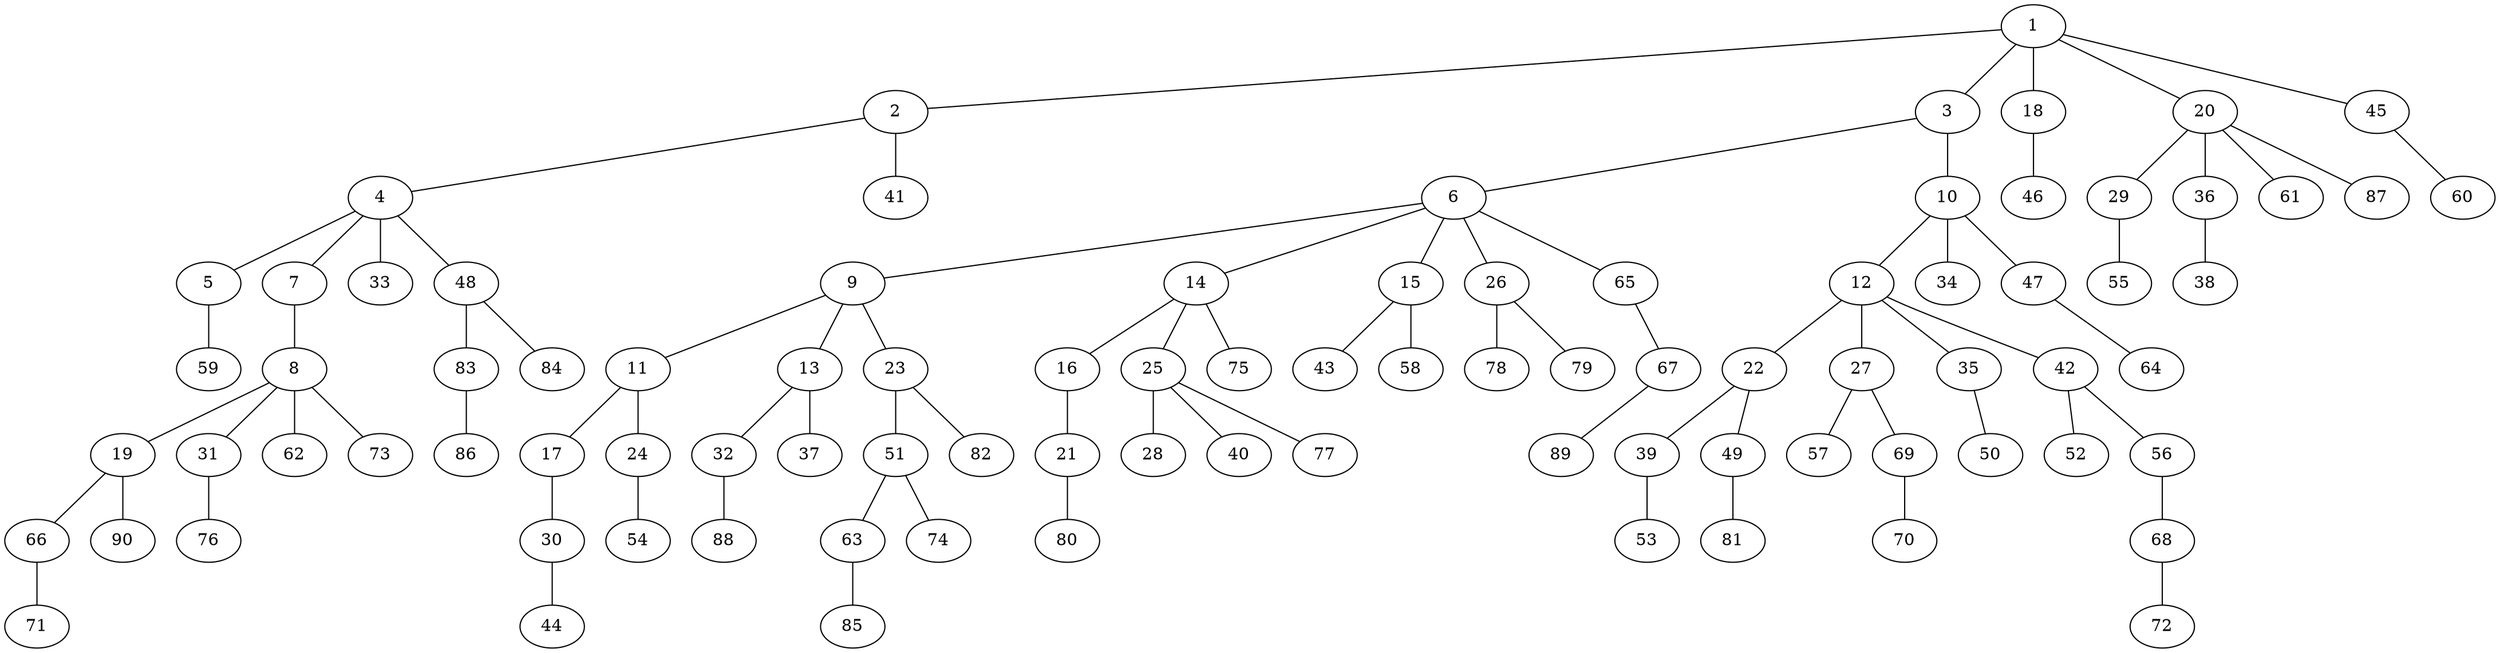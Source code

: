 graph graphname {1--2
1--3
1--18
1--20
1--45
2--4
2--41
3--6
3--10
4--5
4--7
4--33
4--48
5--59
6--9
6--14
6--15
6--26
6--65
7--8
8--19
8--31
8--62
8--73
9--11
9--13
9--23
10--12
10--34
10--47
11--17
11--24
12--22
12--27
12--35
12--42
13--32
13--37
14--16
14--25
14--75
15--43
15--58
16--21
17--30
18--46
19--66
19--90
20--29
20--36
20--61
20--87
21--80
22--39
22--49
23--51
23--82
24--54
25--28
25--40
25--77
26--78
26--79
27--57
27--69
29--55
30--44
31--76
32--88
35--50
36--38
39--53
42--52
42--56
45--60
47--64
48--83
48--84
49--81
51--63
51--74
56--68
63--85
65--67
66--71
67--89
68--72
69--70
83--86
}
